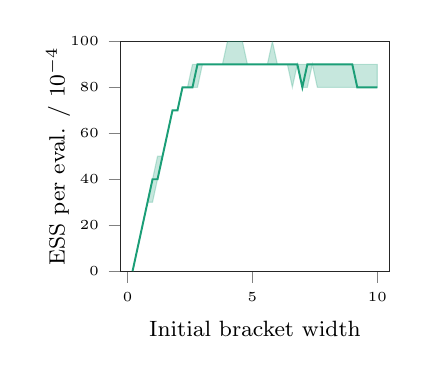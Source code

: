 % This file was created by matplotlib2tikz v0.6.11.
\pgfplotsset{scaled y ticks=false}
\begin{tikzpicture}

\definecolor{color0}{rgb}{0.106,0.62,0.467}

\begin{axis}[
  xlabel={\footnotesize Initial bracket width},
  ylabel={\footnotesize ESS per eval. / $10^{-4}$},
  y label style={at={(axis description cs:-0.15,.5)},rotate=0,anchor=south},
  width=50mm,
  height=45mm,
  xmin=-0.29, xmax=10.49,
  ymin=-0.0, ymax=0.01,
  ytick={-0.002,0,0.002,0.004,0.006,0.008,0.01},
  yticklabels={,0,20,40,60,80,100},
  tick align=outside,
  tick pos=left,
  x grid style={white!80.0!black},
  y grid style={white!80.0!black},
  axis line style={lightgray!20.0!black},
  every tick label/.append style={font=\tiny},
]
\path [draw=color0, fill=color0, opacity=0.25] (axis cs:0.2,0.0)
--(axis cs:0.2,0.0)
--(axis cs:0.4,0.001)
--(axis cs:0.6,0.002)
--(axis cs:0.8,0.003)
--(axis cs:1,0.004)
--(axis cs:1.2,0.005)
--(axis cs:1.4,0.005)
--(axis cs:1.6,0.006)
--(axis cs:1.8,0.007)
--(axis cs:2,0.007)
--(axis cs:2.2,0.008)
--(axis cs:2.4,0.008)
--(axis cs:2.6,0.009)
--(axis cs:2.8,0.009)
--(axis cs:3,0.009)
--(axis cs:3.2,0.009)
--(axis cs:3.4,0.009)
--(axis cs:3.6,0.009)
--(axis cs:3.8,0.009)
--(axis cs:4,0.01)
--(axis cs:4.2,0.01)
--(axis cs:4.4,0.01)
--(axis cs:4.6,0.01)
--(axis cs:4.8,0.009)
--(axis cs:5,0.009)
--(axis cs:5.2,0.009)
--(axis cs:5.4,0.009)
--(axis cs:5.6,0.009)
--(axis cs:5.8,0.01)
--(axis cs:6,0.009)
--(axis cs:6.2,0.009)
--(axis cs:6.4,0.009)
--(axis cs:6.6,0.009)
--(axis cs:6.8,0.009)
--(axis cs:7,0.009)
--(axis cs:7.2,0.009)
--(axis cs:7.4,0.009)
--(axis cs:7.6,0.009)
--(axis cs:7.8,0.009)
--(axis cs:8,0.009)
--(axis cs:8.2,0.009)
--(axis cs:8.4,0.009)
--(axis cs:8.6,0.009)
--(axis cs:8.8,0.009)
--(axis cs:9,0.009)
--(axis cs:9.2,0.009)
--(axis cs:9.4,0.009)
--(axis cs:9.6,0.009)
--(axis cs:9.8,0.009)
--(axis cs:10,0.009)
--(axis cs:10,0.008)
--(axis cs:10,0.008)
--(axis cs:9.8,0.008)
--(axis cs:9.6,0.008)
--(axis cs:9.4,0.008)
--(axis cs:9.2,0.008)
--(axis cs:9,0.008)
--(axis cs:8.8,0.008)
--(axis cs:8.6,0.008)
--(axis cs:8.4,0.008)
--(axis cs:8.2,0.008)
--(axis cs:8,0.008)
--(axis cs:7.8,0.008)
--(axis cs:7.6,0.008)
--(axis cs:7.4,0.009)
--(axis cs:7.2,0.008)
--(axis cs:7,0.008)
--(axis cs:6.8,0.009)
--(axis cs:6.6,0.008)
--(axis cs:6.4,0.009)
--(axis cs:6.2,0.009)
--(axis cs:6,0.009)
--(axis cs:5.8,0.009)
--(axis cs:5.6,0.009)
--(axis cs:5.4,0.009)
--(axis cs:5.2,0.009)
--(axis cs:5,0.009)
--(axis cs:4.8,0.009)
--(axis cs:4.6,0.009)
--(axis cs:4.4,0.009)
--(axis cs:4.2,0.009)
--(axis cs:4,0.009)
--(axis cs:3.8,0.009)
--(axis cs:3.6,0.009)
--(axis cs:3.4,0.009)
--(axis cs:3.2,0.009)
--(axis cs:3,0.009)
--(axis cs:2.8,0.008)
--(axis cs:2.6,0.008)
--(axis cs:2.4,0.008)
--(axis cs:2.2,0.008)
--(axis cs:2,0.007)
--(axis cs:1.8,0.007)
--(axis cs:1.6,0.006)
--(axis cs:1.4,0.005)
--(axis cs:1.2,0.004)
--(axis cs:1,0.003)
--(axis cs:0.8,0.003)
--(axis cs:0.6,0.002)
--(axis cs:0.4,0.001)
--(axis cs:0.2,0.0)
--cycle;

\addplot [line width=0.7pt, color0, forget plot]
table {%
0.2 0.0
0.4 0.001
0.6 0.002
0.8 0.003
1 0.004
1.2 0.004
1.4 0.005
1.6 0.006
1.8 0.007
2 0.007
2.2 0.008
2.4 0.008
2.6 0.008
2.8 0.009
3 0.009
3.2 0.009
3.4 0.009
3.6 0.009
3.8 0.009
4 0.009
4.2 0.009
4.4 0.009
4.6 0.009
4.8 0.009
5 0.009
5.2 0.009
5.4 0.009
5.6 0.009
5.8 0.009
6 0.009
6.2 0.009
6.4 0.009
6.6 0.009
6.8 0.009
7 0.008
7.2 0.009
7.4 0.009
7.6 0.009
7.8 0.009
8 0.009
8.2 0.009
8.4 0.009
8.6 0.009
8.8 0.009
9 0.009
9.2 0.008
9.4 0.008
9.6 0.008
9.8 0.008
10 0.008
};

\end{axis}

\end{tikzpicture}
